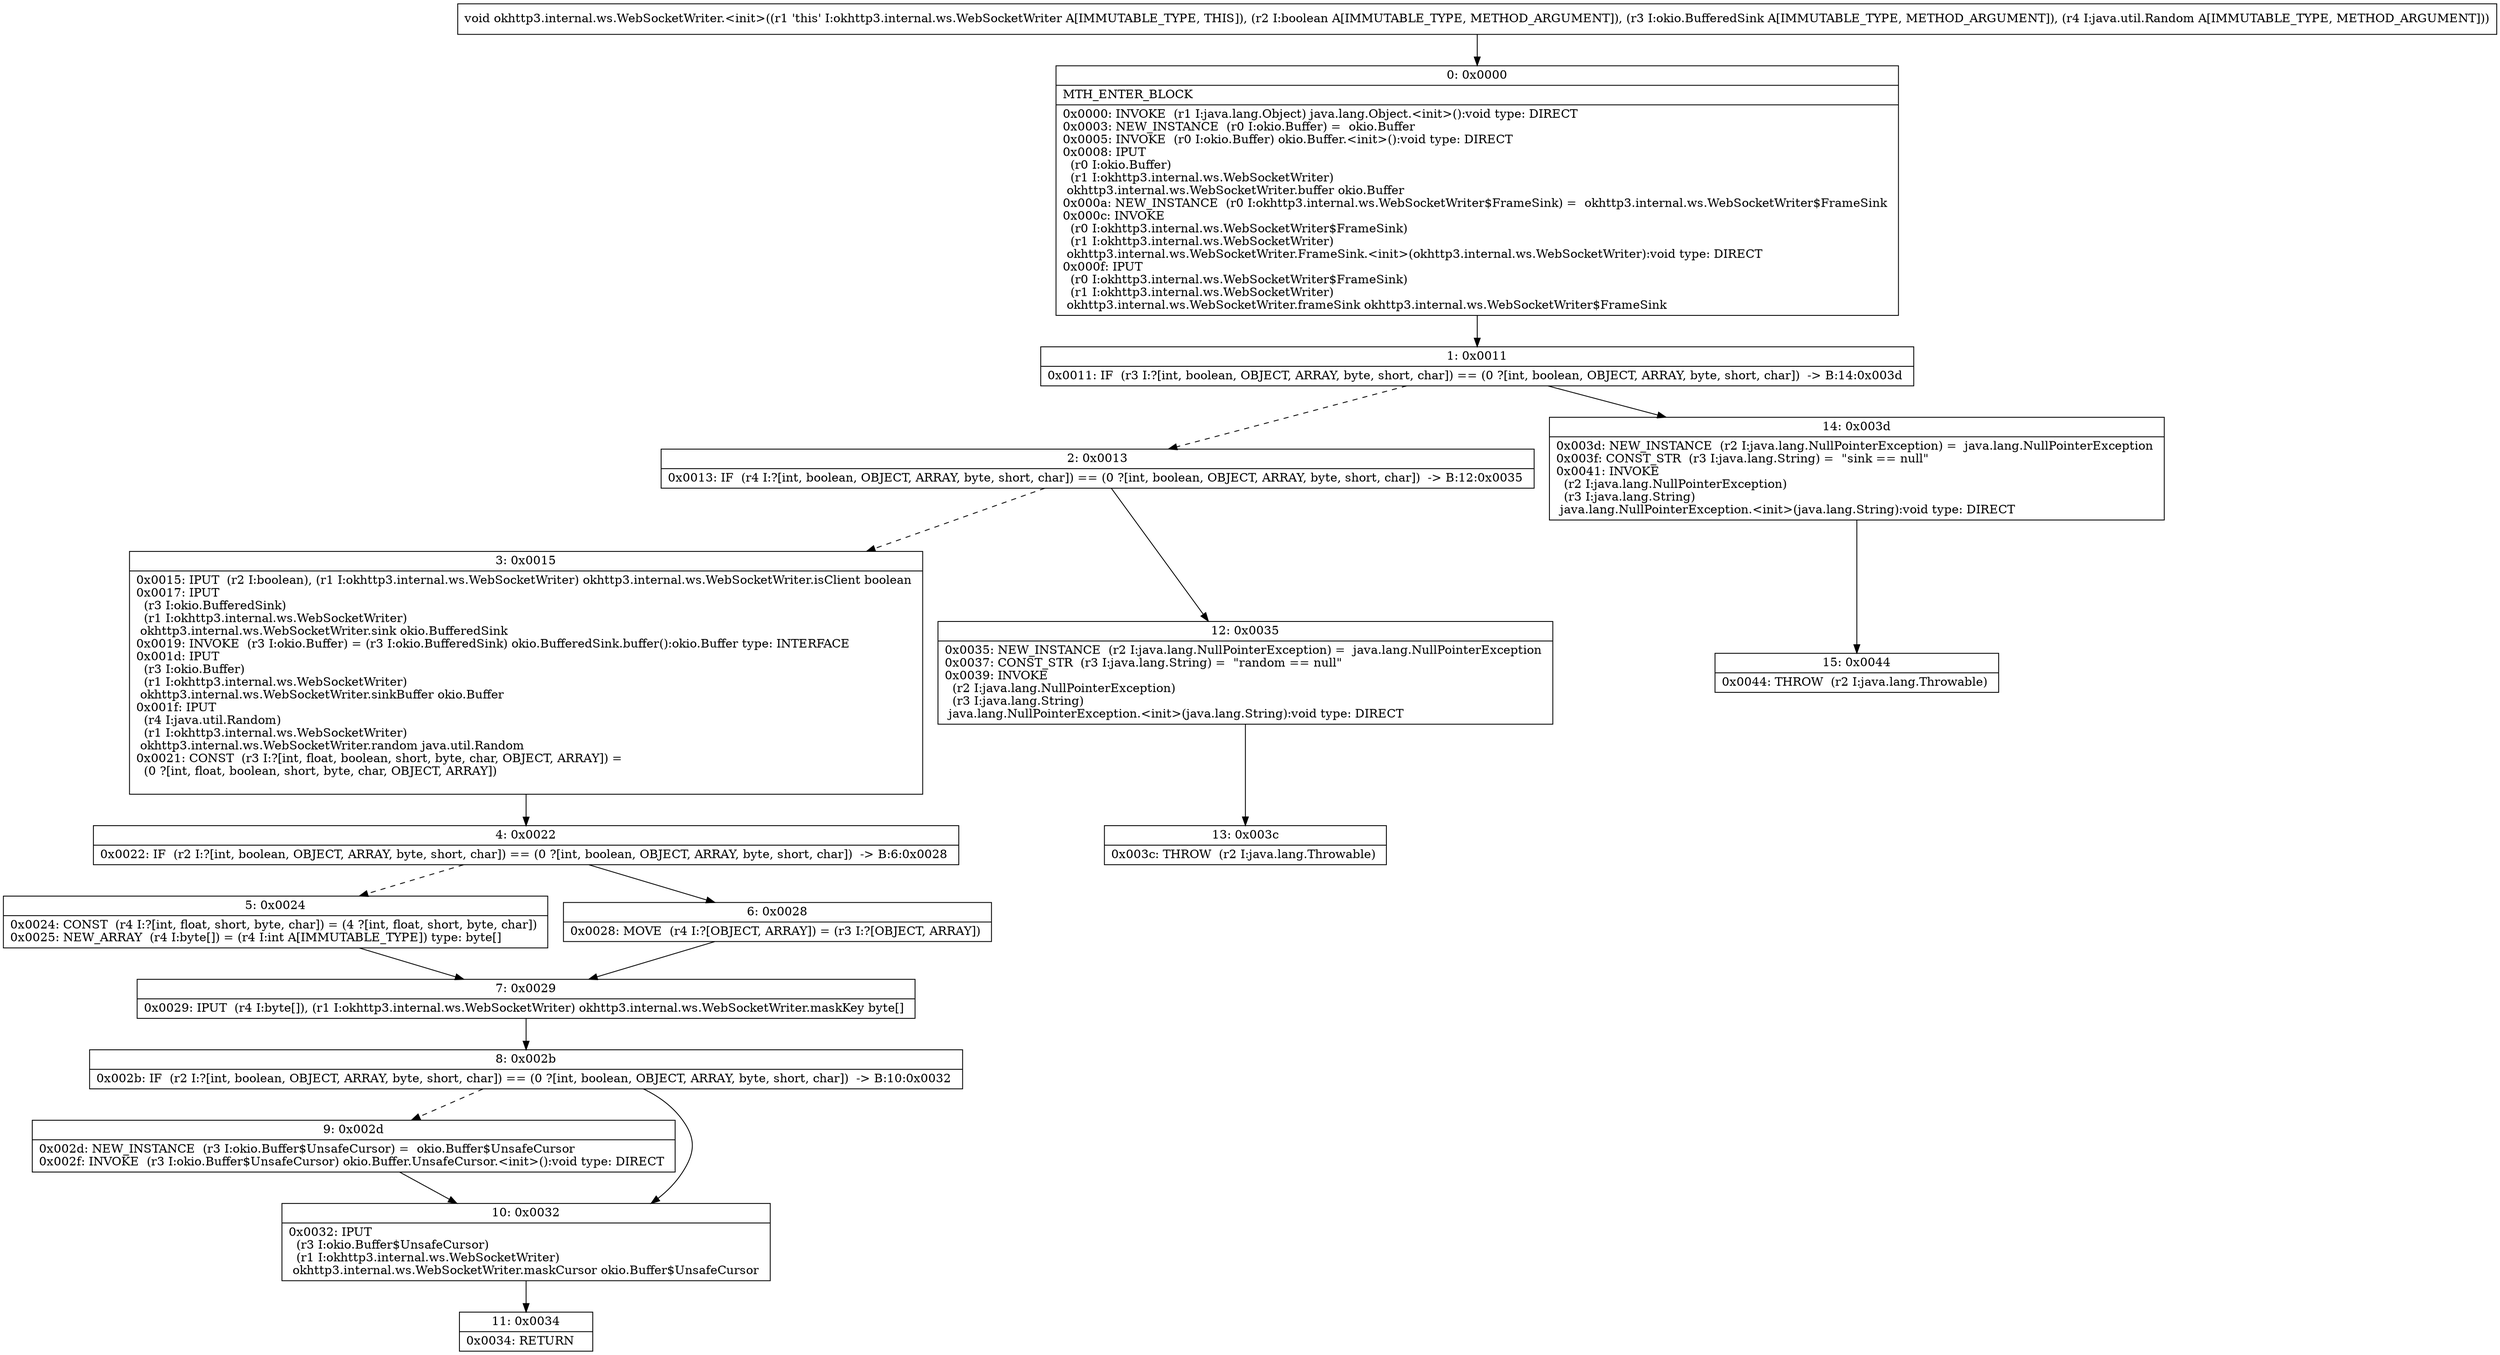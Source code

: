 digraph "CFG forokhttp3.internal.ws.WebSocketWriter.\<init\>(ZLokio\/BufferedSink;Ljava\/util\/Random;)V" {
Node_0 [shape=record,label="{0\:\ 0x0000|MTH_ENTER_BLOCK\l|0x0000: INVOKE  (r1 I:java.lang.Object) java.lang.Object.\<init\>():void type: DIRECT \l0x0003: NEW_INSTANCE  (r0 I:okio.Buffer) =  okio.Buffer \l0x0005: INVOKE  (r0 I:okio.Buffer) okio.Buffer.\<init\>():void type: DIRECT \l0x0008: IPUT  \l  (r0 I:okio.Buffer)\l  (r1 I:okhttp3.internal.ws.WebSocketWriter)\l okhttp3.internal.ws.WebSocketWriter.buffer okio.Buffer \l0x000a: NEW_INSTANCE  (r0 I:okhttp3.internal.ws.WebSocketWriter$FrameSink) =  okhttp3.internal.ws.WebSocketWriter$FrameSink \l0x000c: INVOKE  \l  (r0 I:okhttp3.internal.ws.WebSocketWriter$FrameSink)\l  (r1 I:okhttp3.internal.ws.WebSocketWriter)\l okhttp3.internal.ws.WebSocketWriter.FrameSink.\<init\>(okhttp3.internal.ws.WebSocketWriter):void type: DIRECT \l0x000f: IPUT  \l  (r0 I:okhttp3.internal.ws.WebSocketWriter$FrameSink)\l  (r1 I:okhttp3.internal.ws.WebSocketWriter)\l okhttp3.internal.ws.WebSocketWriter.frameSink okhttp3.internal.ws.WebSocketWriter$FrameSink \l}"];
Node_1 [shape=record,label="{1\:\ 0x0011|0x0011: IF  (r3 I:?[int, boolean, OBJECT, ARRAY, byte, short, char]) == (0 ?[int, boolean, OBJECT, ARRAY, byte, short, char])  \-\> B:14:0x003d \l}"];
Node_2 [shape=record,label="{2\:\ 0x0013|0x0013: IF  (r4 I:?[int, boolean, OBJECT, ARRAY, byte, short, char]) == (0 ?[int, boolean, OBJECT, ARRAY, byte, short, char])  \-\> B:12:0x0035 \l}"];
Node_3 [shape=record,label="{3\:\ 0x0015|0x0015: IPUT  (r2 I:boolean), (r1 I:okhttp3.internal.ws.WebSocketWriter) okhttp3.internal.ws.WebSocketWriter.isClient boolean \l0x0017: IPUT  \l  (r3 I:okio.BufferedSink)\l  (r1 I:okhttp3.internal.ws.WebSocketWriter)\l okhttp3.internal.ws.WebSocketWriter.sink okio.BufferedSink \l0x0019: INVOKE  (r3 I:okio.Buffer) = (r3 I:okio.BufferedSink) okio.BufferedSink.buffer():okio.Buffer type: INTERFACE \l0x001d: IPUT  \l  (r3 I:okio.Buffer)\l  (r1 I:okhttp3.internal.ws.WebSocketWriter)\l okhttp3.internal.ws.WebSocketWriter.sinkBuffer okio.Buffer \l0x001f: IPUT  \l  (r4 I:java.util.Random)\l  (r1 I:okhttp3.internal.ws.WebSocketWriter)\l okhttp3.internal.ws.WebSocketWriter.random java.util.Random \l0x0021: CONST  (r3 I:?[int, float, boolean, short, byte, char, OBJECT, ARRAY]) = \l  (0 ?[int, float, boolean, short, byte, char, OBJECT, ARRAY])\l \l}"];
Node_4 [shape=record,label="{4\:\ 0x0022|0x0022: IF  (r2 I:?[int, boolean, OBJECT, ARRAY, byte, short, char]) == (0 ?[int, boolean, OBJECT, ARRAY, byte, short, char])  \-\> B:6:0x0028 \l}"];
Node_5 [shape=record,label="{5\:\ 0x0024|0x0024: CONST  (r4 I:?[int, float, short, byte, char]) = (4 ?[int, float, short, byte, char]) \l0x0025: NEW_ARRAY  (r4 I:byte[]) = (r4 I:int A[IMMUTABLE_TYPE]) type: byte[] \l}"];
Node_6 [shape=record,label="{6\:\ 0x0028|0x0028: MOVE  (r4 I:?[OBJECT, ARRAY]) = (r3 I:?[OBJECT, ARRAY]) \l}"];
Node_7 [shape=record,label="{7\:\ 0x0029|0x0029: IPUT  (r4 I:byte[]), (r1 I:okhttp3.internal.ws.WebSocketWriter) okhttp3.internal.ws.WebSocketWriter.maskKey byte[] \l}"];
Node_8 [shape=record,label="{8\:\ 0x002b|0x002b: IF  (r2 I:?[int, boolean, OBJECT, ARRAY, byte, short, char]) == (0 ?[int, boolean, OBJECT, ARRAY, byte, short, char])  \-\> B:10:0x0032 \l}"];
Node_9 [shape=record,label="{9\:\ 0x002d|0x002d: NEW_INSTANCE  (r3 I:okio.Buffer$UnsafeCursor) =  okio.Buffer$UnsafeCursor \l0x002f: INVOKE  (r3 I:okio.Buffer$UnsafeCursor) okio.Buffer.UnsafeCursor.\<init\>():void type: DIRECT \l}"];
Node_10 [shape=record,label="{10\:\ 0x0032|0x0032: IPUT  \l  (r3 I:okio.Buffer$UnsafeCursor)\l  (r1 I:okhttp3.internal.ws.WebSocketWriter)\l okhttp3.internal.ws.WebSocketWriter.maskCursor okio.Buffer$UnsafeCursor \l}"];
Node_11 [shape=record,label="{11\:\ 0x0034|0x0034: RETURN   \l}"];
Node_12 [shape=record,label="{12\:\ 0x0035|0x0035: NEW_INSTANCE  (r2 I:java.lang.NullPointerException) =  java.lang.NullPointerException \l0x0037: CONST_STR  (r3 I:java.lang.String) =  \"random == null\" \l0x0039: INVOKE  \l  (r2 I:java.lang.NullPointerException)\l  (r3 I:java.lang.String)\l java.lang.NullPointerException.\<init\>(java.lang.String):void type: DIRECT \l}"];
Node_13 [shape=record,label="{13\:\ 0x003c|0x003c: THROW  (r2 I:java.lang.Throwable) \l}"];
Node_14 [shape=record,label="{14\:\ 0x003d|0x003d: NEW_INSTANCE  (r2 I:java.lang.NullPointerException) =  java.lang.NullPointerException \l0x003f: CONST_STR  (r3 I:java.lang.String) =  \"sink == null\" \l0x0041: INVOKE  \l  (r2 I:java.lang.NullPointerException)\l  (r3 I:java.lang.String)\l java.lang.NullPointerException.\<init\>(java.lang.String):void type: DIRECT \l}"];
Node_15 [shape=record,label="{15\:\ 0x0044|0x0044: THROW  (r2 I:java.lang.Throwable) \l}"];
MethodNode[shape=record,label="{void okhttp3.internal.ws.WebSocketWriter.\<init\>((r1 'this' I:okhttp3.internal.ws.WebSocketWriter A[IMMUTABLE_TYPE, THIS]), (r2 I:boolean A[IMMUTABLE_TYPE, METHOD_ARGUMENT]), (r3 I:okio.BufferedSink A[IMMUTABLE_TYPE, METHOD_ARGUMENT]), (r4 I:java.util.Random A[IMMUTABLE_TYPE, METHOD_ARGUMENT])) }"];
MethodNode -> Node_0;
Node_0 -> Node_1;
Node_1 -> Node_2[style=dashed];
Node_1 -> Node_14;
Node_2 -> Node_3[style=dashed];
Node_2 -> Node_12;
Node_3 -> Node_4;
Node_4 -> Node_5[style=dashed];
Node_4 -> Node_6;
Node_5 -> Node_7;
Node_6 -> Node_7;
Node_7 -> Node_8;
Node_8 -> Node_9[style=dashed];
Node_8 -> Node_10;
Node_9 -> Node_10;
Node_10 -> Node_11;
Node_12 -> Node_13;
Node_14 -> Node_15;
}

